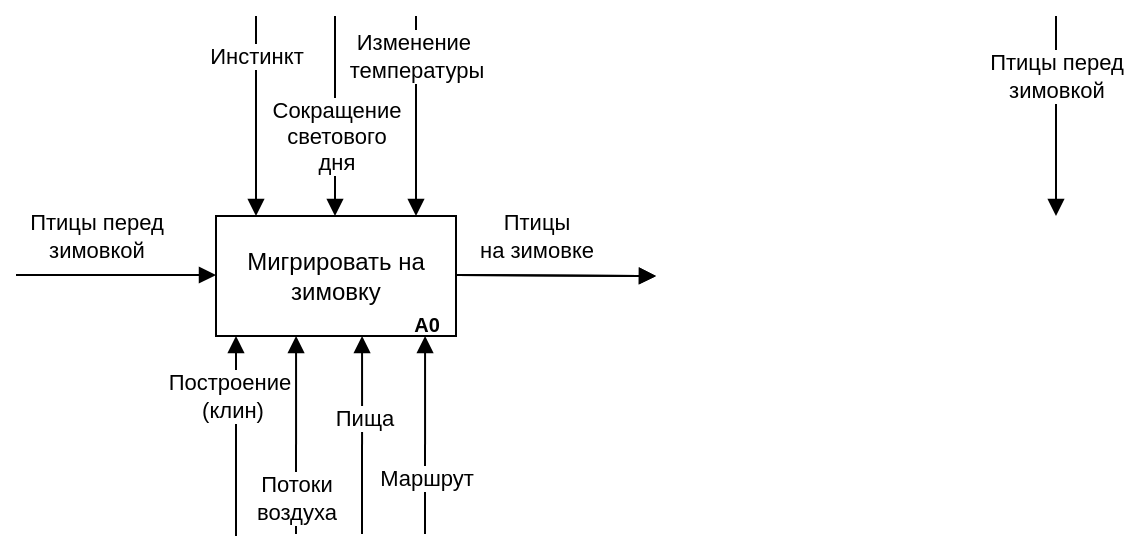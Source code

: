 <mxfile version="14.1.1" type="github" pages="3">
  <diagram id="a1l_N7e4YnOr30rmK-Lm" name="A0">
    <mxGraphModel dx="868" dy="483" grid="1" gridSize="10" guides="1" tooltips="1" connect="1" arrows="1" fold="1" page="1" pageScale="1" pageWidth="827" pageHeight="1169" math="0" shadow="0">
      <root>
        <mxCell id="0" />
        <mxCell id="1" parent="0" />
        <mxCell id="0YsIZkW4OqWsQRsxP1Tc-1" value="Мигрировать на зимовку" style="rounded=0;whiteSpace=wrap;html=1;" vertex="1" parent="1">
          <mxGeometry x="340" y="210" width="120" height="60" as="geometry" />
        </mxCell>
        <mxCell id="0YsIZkW4OqWsQRsxP1Tc-3" value="" style="endArrow=block;endFill=1;endSize=6;html=1;" edge="1" parent="1">
          <mxGeometry width="100" relative="1" as="geometry">
            <mxPoint x="240" y="239.5" as="sourcePoint" />
            <mxPoint x="340" y="239.5" as="targetPoint" />
          </mxGeometry>
        </mxCell>
        <mxCell id="0YsIZkW4OqWsQRsxP1Tc-6" value="Птицы перед &lt;br&gt;зимовкой" style="edgeLabel;html=1;align=center;verticalAlign=middle;resizable=0;points=[];" vertex="1" connectable="0" parent="0YsIZkW4OqWsQRsxP1Tc-3">
          <mxGeometry x="-0.36" y="1" relative="1" as="geometry">
            <mxPoint x="8" y="-18.5" as="offset" />
          </mxGeometry>
        </mxCell>
        <mxCell id="0YsIZkW4OqWsQRsxP1Tc-5" value="" style="endArrow=block;endFill=1;endSize=6;html=1;" edge="1" parent="1">
          <mxGeometry width="100" relative="1" as="geometry">
            <mxPoint x="460" y="239.5" as="sourcePoint" />
            <mxPoint x="560" y="240" as="targetPoint" />
          </mxGeometry>
        </mxCell>
        <mxCell id="0YsIZkW4OqWsQRsxP1Tc-7" value="Птицы &lt;br&gt;на зимовке" style="edgeLabel;html=1;align=center;verticalAlign=middle;resizable=0;points=[];" vertex="1" connectable="0" parent="0YsIZkW4OqWsQRsxP1Tc-5">
          <mxGeometry x="-0.2" y="-1" relative="1" as="geometry">
            <mxPoint y="-20.5" as="offset" />
          </mxGeometry>
        </mxCell>
        <mxCell id="0YsIZkW4OqWsQRsxP1Tc-8" value="&lt;font style=&quot;font-size: 10px&quot;&gt;А0&lt;/font&gt;" style="text;strokeColor=none;fillColor=none;html=1;fontSize=24;fontStyle=1;verticalAlign=middle;align=center;" vertex="1" parent="1">
          <mxGeometry x="430" y="250" width="30" height="20" as="geometry" />
        </mxCell>
        <mxCell id="0YsIZkW4OqWsQRsxP1Tc-9" value="" style="endArrow=block;endFill=1;endSize=6;html=1;" edge="1" parent="1">
          <mxGeometry width="100" relative="1" as="geometry">
            <mxPoint x="360" y="110" as="sourcePoint" />
            <mxPoint x="360" y="210" as="targetPoint" />
          </mxGeometry>
        </mxCell>
        <mxCell id="0YsIZkW4OqWsQRsxP1Tc-10" value="Инстинкт" style="edgeLabel;html=1;align=center;verticalAlign=middle;resizable=0;points=[];" vertex="1" connectable="0" parent="0YsIZkW4OqWsQRsxP1Tc-9">
          <mxGeometry x="-0.36" y="1" relative="1" as="geometry">
            <mxPoint x="-1" y="-12" as="offset" />
          </mxGeometry>
        </mxCell>
        <mxCell id="0YsIZkW4OqWsQRsxP1Tc-11" value="" style="endArrow=block;endFill=1;endSize=6;html=1;" edge="1" parent="1">
          <mxGeometry width="100" relative="1" as="geometry">
            <mxPoint x="399.5" y="110" as="sourcePoint" />
            <mxPoint x="399.5" y="210" as="targetPoint" />
          </mxGeometry>
        </mxCell>
        <mxCell id="0YsIZkW4OqWsQRsxP1Tc-12" value="Сокращение &lt;br&gt;светового &lt;br&gt;дня" style="edgeLabel;html=1;align=center;verticalAlign=middle;resizable=0;points=[];" vertex="1" connectable="0" parent="0YsIZkW4OqWsQRsxP1Tc-11">
          <mxGeometry x="-0.36" y="1" relative="1" as="geometry">
            <mxPoint x="-0.5" y="28" as="offset" />
          </mxGeometry>
        </mxCell>
        <mxCell id="0YsIZkW4OqWsQRsxP1Tc-13" value="" style="endArrow=block;endFill=1;endSize=6;html=1;" edge="1" parent="1">
          <mxGeometry width="100" relative="1" as="geometry">
            <mxPoint x="440" y="110" as="sourcePoint" />
            <mxPoint x="440" y="210" as="targetPoint" />
          </mxGeometry>
        </mxCell>
        <mxCell id="0YsIZkW4OqWsQRsxP1Tc-14" value="Изменение&amp;nbsp;&lt;br&gt;температуры" style="edgeLabel;html=1;align=center;verticalAlign=middle;resizable=0;points=[];" vertex="1" connectable="0" parent="0YsIZkW4OqWsQRsxP1Tc-13">
          <mxGeometry x="-0.36" y="1" relative="1" as="geometry">
            <mxPoint x="-1" y="-12" as="offset" />
          </mxGeometry>
        </mxCell>
        <mxCell id="0YsIZkW4OqWsQRsxP1Tc-15" value="" style="endArrow=block;endFill=1;endSize=6;html=1;" edge="1" parent="1">
          <mxGeometry width="100" relative="1" as="geometry">
            <mxPoint x="760" y="110" as="sourcePoint" />
            <mxPoint x="760" y="210" as="targetPoint" />
          </mxGeometry>
        </mxCell>
        <mxCell id="0YsIZkW4OqWsQRsxP1Tc-16" value="Птицы перед &lt;br&gt;зимовкой" style="edgeLabel;html=1;align=center;verticalAlign=middle;resizable=0;points=[];" vertex="1" connectable="0" parent="0YsIZkW4OqWsQRsxP1Tc-15">
          <mxGeometry x="-0.36" y="1" relative="1" as="geometry">
            <mxPoint x="-1" y="-2" as="offset" />
          </mxGeometry>
        </mxCell>
        <mxCell id="0YsIZkW4OqWsQRsxP1Tc-17" value="" style="endArrow=block;endFill=1;endSize=6;html=1;" edge="1" parent="1">
          <mxGeometry width="100" relative="1" as="geometry">
            <mxPoint x="350" y="370" as="sourcePoint" />
            <mxPoint x="350" y="270" as="targetPoint" />
          </mxGeometry>
        </mxCell>
        <mxCell id="0YsIZkW4OqWsQRsxP1Tc-18" value="Построение&amp;nbsp;&lt;br&gt;(клин)" style="edgeLabel;html=1;align=center;verticalAlign=middle;resizable=0;points=[];" vertex="1" connectable="0" parent="0YsIZkW4OqWsQRsxP1Tc-17">
          <mxGeometry x="-0.36" y="1" relative="1" as="geometry">
            <mxPoint x="-1" y="-38" as="offset" />
          </mxGeometry>
        </mxCell>
        <mxCell id="0YsIZkW4OqWsQRsxP1Tc-19" value="" style="endArrow=block;endFill=1;endSize=6;html=1;entryX=0.167;entryY=1.017;entryDx=0;entryDy=0;entryPerimeter=0;" edge="1" parent="1">
          <mxGeometry width="100" relative="1" as="geometry">
            <mxPoint x="380" y="368.98" as="sourcePoint" />
            <mxPoint x="380.04" y="270" as="targetPoint" />
          </mxGeometry>
        </mxCell>
        <mxCell id="0YsIZkW4OqWsQRsxP1Tc-20" value="Потоки&lt;br&gt;воздуха" style="edgeLabel;html=1;align=center;verticalAlign=middle;resizable=0;points=[];" vertex="1" connectable="0" parent="0YsIZkW4OqWsQRsxP1Tc-19">
          <mxGeometry x="-0.36" y="1" relative="1" as="geometry">
            <mxPoint x="0.99" y="13.02" as="offset" />
          </mxGeometry>
        </mxCell>
        <mxCell id="0YsIZkW4OqWsQRsxP1Tc-21" value="" style="endArrow=block;endFill=1;endSize=6;html=1;entryX=0.167;entryY=1.017;entryDx=0;entryDy=0;entryPerimeter=0;" edge="1" parent="1">
          <mxGeometry width="100" relative="1" as="geometry">
            <mxPoint x="413" y="368.98" as="sourcePoint" />
            <mxPoint x="413.04" y="270" as="targetPoint" />
          </mxGeometry>
        </mxCell>
        <mxCell id="0YsIZkW4OqWsQRsxP1Tc-22" value="Пища" style="edgeLabel;html=1;align=center;verticalAlign=middle;resizable=0;points=[];" vertex="1" connectable="0" parent="0YsIZkW4OqWsQRsxP1Tc-21">
          <mxGeometry x="-0.36" y="1" relative="1" as="geometry">
            <mxPoint x="1.99" y="-26.98" as="offset" />
          </mxGeometry>
        </mxCell>
        <mxCell id="0YsIZkW4OqWsQRsxP1Tc-23" value="" style="endArrow=block;endFill=1;endSize=6;html=1;entryX=0.167;entryY=1.017;entryDx=0;entryDy=0;entryPerimeter=0;" edge="1" parent="1">
          <mxGeometry width="100" relative="1" as="geometry">
            <mxPoint x="444.5" y="368.98" as="sourcePoint" />
            <mxPoint x="444.54" y="270" as="targetPoint" />
          </mxGeometry>
        </mxCell>
        <mxCell id="0YsIZkW4OqWsQRsxP1Tc-24" value="Маршрут" style="edgeLabel;html=1;align=center;verticalAlign=middle;resizable=0;points=[];" vertex="1" connectable="0" parent="0YsIZkW4OqWsQRsxP1Tc-23">
          <mxGeometry x="-0.36" y="1" relative="1" as="geometry">
            <mxPoint x="1.49" y="3.02" as="offset" />
          </mxGeometry>
        </mxCell>
        <mxCell id="0YsIZkW4OqWsQRsxP1Tc-25" value="" style="endArrow=block;endFill=1;endSize=6;html=1;" edge="1" parent="1">
          <mxGeometry width="100" relative="1" as="geometry">
            <mxPoint x="460" y="239.5" as="sourcePoint" />
            <mxPoint x="560" y="240" as="targetPoint" />
          </mxGeometry>
        </mxCell>
        <mxCell id="0YsIZkW4OqWsQRsxP1Tc-26" value="Птицы &lt;br&gt;на зимовке" style="edgeLabel;html=1;align=center;verticalAlign=middle;resizable=0;points=[];" vertex="1" connectable="0" parent="0YsIZkW4OqWsQRsxP1Tc-25">
          <mxGeometry x="-0.2" y="-1" relative="1" as="geometry">
            <mxPoint y="-20.5" as="offset" />
          </mxGeometry>
        </mxCell>
      </root>
    </mxGraphModel>
  </diagram>
  <diagram id="tQsqmImEph_u2vgmE_pg" name="A1">
    <mxGraphModel dx="868" dy="483" grid="1" gridSize="10" guides="1" tooltips="1" connect="1" arrows="1" fold="1" page="1" pageScale="1" pageWidth="827" pageHeight="1169" math="0" shadow="0">
      <root>
        <mxCell id="OH_VB5y63sYIIGxwyCCm-0" />
        <mxCell id="OH_VB5y63sYIIGxwyCCm-1" parent="OH_VB5y63sYIIGxwyCCm-0" />
        <mxCell id="LP-yya4gUa-kScGgPSBj-0" value="Набрать вес" style="rounded=0;whiteSpace=wrap;html=1;" vertex="1" parent="OH_VB5y63sYIIGxwyCCm-1">
          <mxGeometry x="120" y="140" width="120" height="60" as="geometry" />
        </mxCell>
        <mxCell id="LP-yya4gUa-kScGgPSBj-1" value="" style="endArrow=block;endFill=1;endSize=6;html=1;" edge="1" parent="OH_VB5y63sYIIGxwyCCm-1">
          <mxGeometry width="100" relative="1" as="geometry">
            <mxPoint x="20" y="169.5" as="sourcePoint" />
            <mxPoint x="120" y="169.5" as="targetPoint" />
          </mxGeometry>
        </mxCell>
        <mxCell id="LP-yya4gUa-kScGgPSBj-2" value="Птицы перед &lt;br&gt;зимовкой" style="edgeLabel;html=1;align=center;verticalAlign=middle;resizable=0;points=[];" vertex="1" connectable="0" parent="LP-yya4gUa-kScGgPSBj-1">
          <mxGeometry x="-0.36" y="1" relative="1" as="geometry">
            <mxPoint x="8" y="-18.5" as="offset" />
          </mxGeometry>
        </mxCell>
        <mxCell id="LP-yya4gUa-kScGgPSBj-5" value="&lt;font style=&quot;font-size: 10px&quot;&gt;А1&lt;/font&gt;" style="text;strokeColor=none;fillColor=none;html=1;fontSize=24;fontStyle=1;verticalAlign=middle;align=center;" vertex="1" parent="OH_VB5y63sYIIGxwyCCm-1">
          <mxGeometry x="210" y="180" width="30" height="20" as="geometry" />
        </mxCell>
        <mxCell id="LP-yya4gUa-kScGgPSBj-8" value="" style="endArrow=block;endFill=1;endSize=6;html=1;" edge="1" parent="OH_VB5y63sYIIGxwyCCm-1">
          <mxGeometry width="100" relative="1" as="geometry">
            <mxPoint x="150" y="40" as="sourcePoint" />
            <mxPoint x="150" y="140" as="targetPoint" />
          </mxGeometry>
        </mxCell>
        <mxCell id="LP-yya4gUa-kScGgPSBj-9" value="Сокращение &lt;br&gt;светового &lt;br&gt;дня" style="edgeLabel;html=1;align=center;verticalAlign=middle;resizable=0;points=[];" vertex="1" connectable="0" parent="LP-yya4gUa-kScGgPSBj-8">
          <mxGeometry x="-0.36" y="1" relative="1" as="geometry">
            <mxPoint x="-0.5" y="28" as="offset" />
          </mxGeometry>
        </mxCell>
        <mxCell id="LP-yya4gUa-kScGgPSBj-10" value="" style="endArrow=block;endFill=1;endSize=6;html=1;" edge="1" parent="OH_VB5y63sYIIGxwyCCm-1">
          <mxGeometry width="100" relative="1" as="geometry">
            <mxPoint x="200" y="40" as="sourcePoint" />
            <mxPoint x="200" y="140" as="targetPoint" />
          </mxGeometry>
        </mxCell>
        <mxCell id="LP-yya4gUa-kScGgPSBj-11" value="Изменение &lt;br&gt;температуры" style="edgeLabel;html=1;align=center;verticalAlign=middle;resizable=0;points=[];" vertex="1" connectable="0" parent="LP-yya4gUa-kScGgPSBj-10">
          <mxGeometry x="-0.36" y="1" relative="1" as="geometry">
            <mxPoint x="-1" y="-12" as="offset" />
          </mxGeometry>
        </mxCell>
        <mxCell id="LP-yya4gUa-kScGgPSBj-16" value="" style="endArrow=block;endFill=1;endSize=6;html=1;entryX=0.167;entryY=1.017;entryDx=0;entryDy=0;entryPerimeter=0;" edge="1" parent="OH_VB5y63sYIIGxwyCCm-1">
          <mxGeometry width="100" relative="1" as="geometry">
            <mxPoint x="179.5" y="298.98" as="sourcePoint" />
            <mxPoint x="179.54" y="200" as="targetPoint" />
          </mxGeometry>
        </mxCell>
        <mxCell id="LP-yya4gUa-kScGgPSBj-17" value="Пища" style="edgeLabel;html=1;align=center;verticalAlign=middle;resizable=0;points=[];" vertex="1" connectable="0" parent="LP-yya4gUa-kScGgPSBj-16">
          <mxGeometry x="-0.36" y="1" relative="1" as="geometry">
            <mxPoint x="1.99" y="-26.98" as="offset" />
          </mxGeometry>
        </mxCell>
        <mxCell id="LP-yya4gUa-kScGgPSBj-22" value="Сбиться в стаю" style="rounded=0;whiteSpace=wrap;html=1;" vertex="1" parent="OH_VB5y63sYIIGxwyCCm-1">
          <mxGeometry x="320" y="220" width="120" height="60" as="geometry" />
        </mxCell>
        <mxCell id="LP-yya4gUa-kScGgPSBj-27" value="&lt;font style=&quot;font-size: 10px&quot;&gt;А2&lt;/font&gt;" style="text;strokeColor=none;fillColor=none;html=1;fontSize=24;fontStyle=1;verticalAlign=middle;align=center;" vertex="1" parent="OH_VB5y63sYIIGxwyCCm-1">
          <mxGeometry x="410" y="260" width="30" height="20" as="geometry" />
        </mxCell>
        <mxCell id="LP-yya4gUa-kScGgPSBj-28" value="" style="endArrow=block;endFill=1;endSize=6;html=1;" edge="1" parent="OH_VB5y63sYIIGxwyCCm-1">
          <mxGeometry width="100" relative="1" as="geometry">
            <mxPoint x="340" y="120" as="sourcePoint" />
            <mxPoint x="340" y="220" as="targetPoint" />
          </mxGeometry>
        </mxCell>
        <mxCell id="LP-yya4gUa-kScGgPSBj-29" value="Инстинкт" style="edgeLabel;html=1;align=center;verticalAlign=middle;resizable=0;points=[];" vertex="1" connectable="0" parent="LP-yya4gUa-kScGgPSBj-28">
          <mxGeometry x="-0.36" y="1" relative="1" as="geometry">
            <mxPoint x="-1" y="-12" as="offset" />
          </mxGeometry>
        </mxCell>
        <mxCell id="LP-yya4gUa-kScGgPSBj-30" value="" style="endArrow=block;endFill=1;endSize=6;html=1;" edge="1" parent="OH_VB5y63sYIIGxwyCCm-1">
          <mxGeometry width="100" relative="1" as="geometry">
            <mxPoint x="379.5" y="120" as="sourcePoint" />
            <mxPoint x="379.5" y="220" as="targetPoint" />
          </mxGeometry>
        </mxCell>
        <mxCell id="LP-yya4gUa-kScGgPSBj-31" value="Сокращение &lt;br&gt;светового &lt;br&gt;дня" style="edgeLabel;html=1;align=center;verticalAlign=middle;resizable=0;points=[];" vertex="1" connectable="0" parent="LP-yya4gUa-kScGgPSBj-30">
          <mxGeometry x="-0.36" y="1" relative="1" as="geometry">
            <mxPoint x="-0.5" y="28" as="offset" />
          </mxGeometry>
        </mxCell>
        <mxCell id="LP-yya4gUa-kScGgPSBj-32" value="" style="endArrow=block;endFill=1;endSize=6;html=1;" edge="1" parent="OH_VB5y63sYIIGxwyCCm-1">
          <mxGeometry width="100" relative="1" as="geometry">
            <mxPoint x="420" y="120" as="sourcePoint" />
            <mxPoint x="420" y="220" as="targetPoint" />
          </mxGeometry>
        </mxCell>
        <mxCell id="LP-yya4gUa-kScGgPSBj-33" value="Изменение &lt;br&gt;температуры" style="edgeLabel;html=1;align=center;verticalAlign=middle;resizable=0;points=[];" vertex="1" connectable="0" parent="LP-yya4gUa-kScGgPSBj-32">
          <mxGeometry x="-0.36" y="1" relative="1" as="geometry">
            <mxPoint x="-1" y="-12" as="offset" />
          </mxGeometry>
        </mxCell>
        <mxCell id="LP-yya4gUa-kScGgPSBj-34" value="" style="endArrow=block;endFill=1;endSize=6;html=1;" edge="1" parent="OH_VB5y63sYIIGxwyCCm-1">
          <mxGeometry width="100" relative="1" as="geometry">
            <mxPoint x="379.5" y="380" as="sourcePoint" />
            <mxPoint x="379.5" y="280" as="targetPoint" />
          </mxGeometry>
        </mxCell>
        <mxCell id="LP-yya4gUa-kScGgPSBj-35" value="Построение&amp;nbsp;&lt;br&gt;(клин)" style="edgeLabel;html=1;align=center;verticalAlign=middle;resizable=0;points=[];" vertex="1" connectable="0" parent="LP-yya4gUa-kScGgPSBj-34">
          <mxGeometry x="-0.36" y="1" relative="1" as="geometry">
            <mxPoint x="-1" y="-38" as="offset" />
          </mxGeometry>
        </mxCell>
        <mxCell id="LP-yya4gUa-kScGgPSBj-66" value="Долететь до зимовки" style="rounded=0;whiteSpace=wrap;html=1;strokeWidth=2;" vertex="1" parent="OH_VB5y63sYIIGxwyCCm-1">
          <mxGeometry x="520" y="310" width="120" height="60" as="geometry" />
        </mxCell>
        <mxCell id="LP-yya4gUa-kScGgPSBj-69" value="" style="endArrow=block;endFill=1;endSize=6;html=1;" edge="1" parent="OH_VB5y63sYIIGxwyCCm-1">
          <mxGeometry width="100" relative="1" as="geometry">
            <mxPoint x="640" y="339.5" as="sourcePoint" />
            <mxPoint x="740" y="340" as="targetPoint" />
          </mxGeometry>
        </mxCell>
        <mxCell id="LP-yya4gUa-kScGgPSBj-70" value="Птицы &lt;br&gt;на зимовке" style="edgeLabel;html=1;align=center;verticalAlign=middle;resizable=0;points=[];" vertex="1" connectable="0" parent="LP-yya4gUa-kScGgPSBj-69">
          <mxGeometry x="-0.2" y="-1" relative="1" as="geometry">
            <mxPoint y="-20.5" as="offset" />
          </mxGeometry>
        </mxCell>
        <mxCell id="LP-yya4gUa-kScGgPSBj-71" value="&lt;font style=&quot;font-size: 10px&quot;&gt;А3&lt;/font&gt;" style="text;strokeColor=none;fillColor=none;html=1;fontSize=24;fontStyle=1;verticalAlign=middle;align=center;" vertex="1" parent="OH_VB5y63sYIIGxwyCCm-1">
          <mxGeometry x="610" y="350" width="30" height="20" as="geometry" />
        </mxCell>
        <mxCell id="LP-yya4gUa-kScGgPSBj-72" value="" style="endArrow=block;endFill=1;endSize=6;html=1;" edge="1" parent="OH_VB5y63sYIIGxwyCCm-1">
          <mxGeometry width="100" relative="1" as="geometry">
            <mxPoint x="540" y="210" as="sourcePoint" />
            <mxPoint x="540" y="310" as="targetPoint" />
          </mxGeometry>
        </mxCell>
        <mxCell id="LP-yya4gUa-kScGgPSBj-73" value="Инстинкт" style="edgeLabel;html=1;align=center;verticalAlign=middle;resizable=0;points=[];" vertex="1" connectable="0" parent="LP-yya4gUa-kScGgPSBj-72">
          <mxGeometry x="-0.36" y="1" relative="1" as="geometry">
            <mxPoint x="-1" y="-12" as="offset" />
          </mxGeometry>
        </mxCell>
        <mxCell id="LP-yya4gUa-kScGgPSBj-78" value="" style="endArrow=block;endFill=1;endSize=6;html=1;" edge="1" parent="OH_VB5y63sYIIGxwyCCm-1">
          <mxGeometry width="100" relative="1" as="geometry">
            <mxPoint x="530" y="470" as="sourcePoint" />
            <mxPoint x="530" y="370" as="targetPoint" />
          </mxGeometry>
        </mxCell>
        <mxCell id="LP-yya4gUa-kScGgPSBj-79" value="Построение&amp;nbsp;&lt;br&gt;(клин)" style="edgeLabel;html=1;align=center;verticalAlign=middle;resizable=0;points=[];" vertex="1" connectable="0" parent="LP-yya4gUa-kScGgPSBj-78">
          <mxGeometry x="-0.36" y="1" relative="1" as="geometry">
            <mxPoint x="-1" y="-38" as="offset" />
          </mxGeometry>
        </mxCell>
        <mxCell id="LP-yya4gUa-kScGgPSBj-80" value="" style="endArrow=block;endFill=1;endSize=6;html=1;entryX=0.167;entryY=1.017;entryDx=0;entryDy=0;entryPerimeter=0;" edge="1" parent="OH_VB5y63sYIIGxwyCCm-1">
          <mxGeometry width="100" relative="1" as="geometry">
            <mxPoint x="579.5" y="468.98" as="sourcePoint" />
            <mxPoint x="579.54" y="370" as="targetPoint" />
          </mxGeometry>
        </mxCell>
        <mxCell id="LP-yya4gUa-kScGgPSBj-81" value="Потоки&lt;br&gt;воздуха" style="edgeLabel;html=1;align=center;verticalAlign=middle;resizable=0;points=[];" vertex="1" connectable="0" parent="LP-yya4gUa-kScGgPSBj-80">
          <mxGeometry x="-0.36" y="1" relative="1" as="geometry">
            <mxPoint x="0.99" y="13.02" as="offset" />
          </mxGeometry>
        </mxCell>
        <mxCell id="LP-yya4gUa-kScGgPSBj-84" value="" style="endArrow=block;endFill=1;endSize=6;html=1;entryX=0.167;entryY=1.017;entryDx=0;entryDy=0;entryPerimeter=0;" edge="1" parent="OH_VB5y63sYIIGxwyCCm-1">
          <mxGeometry width="100" relative="1" as="geometry">
            <mxPoint x="624.5" y="468.98" as="sourcePoint" />
            <mxPoint x="624.54" y="370" as="targetPoint" />
          </mxGeometry>
        </mxCell>
        <mxCell id="LP-yya4gUa-kScGgPSBj-85" value="Маршрут" style="edgeLabel;html=1;align=center;verticalAlign=middle;resizable=0;points=[];" vertex="1" connectable="0" parent="LP-yya4gUa-kScGgPSBj-84">
          <mxGeometry x="-0.36" y="1" relative="1" as="geometry">
            <mxPoint x="1.49" y="3.02" as="offset" />
          </mxGeometry>
        </mxCell>
        <mxCell id="LP-yya4gUa-kScGgPSBj-86" value="" style="endArrow=block;endFill=1;endSize=6;html=1;" edge="1" parent="OH_VB5y63sYIIGxwyCCm-1">
          <mxGeometry width="100" relative="1" as="geometry">
            <mxPoint x="640" y="339.5" as="sourcePoint" />
            <mxPoint x="740" y="340" as="targetPoint" />
          </mxGeometry>
        </mxCell>
        <mxCell id="LP-yya4gUa-kScGgPSBj-87" value="Птицы &lt;br&gt;на зимовке" style="edgeLabel;html=1;align=center;verticalAlign=middle;resizable=0;points=[];" vertex="1" connectable="0" parent="LP-yya4gUa-kScGgPSBj-86">
          <mxGeometry x="-0.2" y="-1" relative="1" as="geometry">
            <mxPoint y="-20.5" as="offset" />
          </mxGeometry>
        </mxCell>
        <mxCell id="CLyidHFEwBWG_nQG-9Ew-0" value="" style="edgeStyle=elbowEdgeStyle;elbow=horizontal;endArrow=classic;html=1;exitX=1;exitY=0.5;exitDx=0;exitDy=0;entryX=0;entryY=0.5;entryDx=0;entryDy=0;" edge="1" parent="OH_VB5y63sYIIGxwyCCm-1" source="LP-yya4gUa-kScGgPSBj-0" target="LP-yya4gUa-kScGgPSBj-22">
          <mxGeometry width="50" height="50" relative="1" as="geometry">
            <mxPoint x="390" y="340" as="sourcePoint" />
            <mxPoint x="440" y="290" as="targetPoint" />
          </mxGeometry>
        </mxCell>
        <mxCell id="CLyidHFEwBWG_nQG-9Ew-1" value="Птицы, &lt;br&gt;накопившие жир" style="edgeLabel;html=1;align=center;verticalAlign=middle;resizable=0;points=[];" vertex="1" connectable="0" parent="CLyidHFEwBWG_nQG-9Ew-0">
          <mxGeometry x="0.232" y="-1" relative="1" as="geometry">
            <mxPoint x="-9" y="-9" as="offset" />
          </mxGeometry>
        </mxCell>
        <mxCell id="U7YPZj5BmoL1tiq7z2be-0" value="" style="endArrow=block;endFill=1;endSize=6;html=1;" edge="1" parent="OH_VB5y63sYIIGxwyCCm-1">
          <mxGeometry width="100" relative="1" as="geometry">
            <mxPoint x="610" y="210" as="sourcePoint" />
            <mxPoint x="610" y="310" as="targetPoint" />
          </mxGeometry>
        </mxCell>
        <mxCell id="U7YPZj5BmoL1tiq7z2be-1" value="Изменение &lt;br&gt;температуры" style="edgeLabel;html=1;align=center;verticalAlign=middle;resizable=0;points=[];" vertex="1" connectable="0" parent="U7YPZj5BmoL1tiq7z2be-0">
          <mxGeometry x="-0.36" y="1" relative="1" as="geometry">
            <mxPoint x="-1" y="-12" as="offset" />
          </mxGeometry>
        </mxCell>
        <mxCell id="U7YPZj5BmoL1tiq7z2be-2" value="" style="edgeStyle=elbowEdgeStyle;elbow=horizontal;endArrow=classic;html=1;exitX=1;exitY=0.5;exitDx=0;exitDy=0;entryX=0;entryY=0.5;entryDx=0;entryDy=0;" edge="1" parent="OH_VB5y63sYIIGxwyCCm-1" source="LP-yya4gUa-kScGgPSBj-22">
          <mxGeometry width="50" height="50" relative="1" as="geometry">
            <mxPoint x="470" y="250" as="sourcePoint" />
            <mxPoint x="520" y="340" as="targetPoint" />
          </mxGeometry>
        </mxCell>
        <mxCell id="U7YPZj5BmoL1tiq7z2be-3" value="Стая птиц, &lt;br&gt;готовых к перелету" style="edgeLabel;html=1;align=center;verticalAlign=middle;resizable=0;points=[];" vertex="1" connectable="0" parent="U7YPZj5BmoL1tiq7z2be-2">
          <mxGeometry x="0.232" y="-1" relative="1" as="geometry">
            <mxPoint y="-22" as="offset" />
          </mxGeometry>
        </mxCell>
      </root>
    </mxGraphModel>
  </diagram>
  <diagram id="2Dj15T6HdXENmlkO2UGp" name="A2">
    <mxGraphModel dx="868" dy="483" grid="1" gridSize="10" guides="1" tooltips="1" connect="1" arrows="1" fold="1" page="1" pageScale="1" pageWidth="827" pageHeight="1169" math="0" shadow="0">
      <root>
        <mxCell id="2cgiH2miufy0JObKvvkb-0" />
        <mxCell id="2cgiH2miufy0JObKvvkb-1" parent="2cgiH2miufy0JObKvvkb-0" />
        <mxCell id="mW2UITD-qJL9zxXSlkRW-0" value="Выстроиться клином" style="rounded=0;whiteSpace=wrap;html=1;" vertex="1" parent="2cgiH2miufy0JObKvvkb-1">
          <mxGeometry x="120" y="140" width="120" height="60" as="geometry" />
        </mxCell>
        <mxCell id="mW2UITD-qJL9zxXSlkRW-1" value="" style="endArrow=block;endFill=1;endSize=6;html=1;" edge="1" parent="2cgiH2miufy0JObKvvkb-1">
          <mxGeometry width="100" relative="1" as="geometry">
            <mxPoint x="20" y="169.5" as="sourcePoint" />
            <mxPoint x="120" y="169.5" as="targetPoint" />
          </mxGeometry>
        </mxCell>
        <mxCell id="mW2UITD-qJL9zxXSlkRW-2" value="Стая птиц,&amp;nbsp;&lt;br&gt;готовых к перелету" style="edgeLabel;html=1;align=center;verticalAlign=middle;resizable=0;points=[];" vertex="1" connectable="0" parent="mW2UITD-qJL9zxXSlkRW-1">
          <mxGeometry x="-0.36" y="1" relative="1" as="geometry">
            <mxPoint x="8" y="-18.5" as="offset" />
          </mxGeometry>
        </mxCell>
        <mxCell id="mW2UITD-qJL9zxXSlkRW-3" value="&lt;font style=&quot;font-size: 10px&quot;&gt;А31&lt;/font&gt;" style="text;strokeColor=none;fillColor=none;html=1;fontSize=24;fontStyle=1;verticalAlign=middle;align=center;" vertex="1" parent="2cgiH2miufy0JObKvvkb-1">
          <mxGeometry x="210" y="180" width="30" height="20" as="geometry" />
        </mxCell>
        <mxCell id="mW2UITD-qJL9zxXSlkRW-8" value="" style="endArrow=block;endFill=1;endSize=6;html=1;entryX=0.167;entryY=1.017;entryDx=0;entryDy=0;entryPerimeter=0;" edge="1" parent="2cgiH2miufy0JObKvvkb-1">
          <mxGeometry width="100" relative="1" as="geometry">
            <mxPoint x="179.5" y="298.98" as="sourcePoint" />
            <mxPoint x="179.54" y="200" as="targetPoint" />
          </mxGeometry>
        </mxCell>
        <mxCell id="mW2UITD-qJL9zxXSlkRW-9" value="Пища" style="edgeLabel;html=1;align=center;verticalAlign=middle;resizable=0;points=[];" vertex="1" connectable="0" parent="mW2UITD-qJL9zxXSlkRW-8">
          <mxGeometry x="-0.36" y="1" relative="1" as="geometry">
            <mxPoint x="1.99" y="-26.98" as="offset" />
          </mxGeometry>
        </mxCell>
        <mxCell id="mW2UITD-qJL9zxXSlkRW-10" value="Найти оптимальную скорость" style="rounded=0;whiteSpace=wrap;html=1;" vertex="1" parent="2cgiH2miufy0JObKvvkb-1">
          <mxGeometry x="320" y="220" width="120" height="60" as="geometry" />
        </mxCell>
        <mxCell id="mW2UITD-qJL9zxXSlkRW-11" value="&lt;font style=&quot;font-size: 10px&quot;&gt;А32&lt;/font&gt;" style="text;strokeColor=none;fillColor=none;html=1;fontSize=24;fontStyle=1;verticalAlign=middle;align=center;" vertex="1" parent="2cgiH2miufy0JObKvvkb-1">
          <mxGeometry x="410" y="260" width="30" height="20" as="geometry" />
        </mxCell>
        <mxCell id="mW2UITD-qJL9zxXSlkRW-18" value="" style="endArrow=block;endFill=1;endSize=6;html=1;" edge="1" parent="2cgiH2miufy0JObKvvkb-1">
          <mxGeometry width="100" relative="1" as="geometry">
            <mxPoint x="379.5" y="380" as="sourcePoint" />
            <mxPoint x="379.5" y="280" as="targetPoint" />
          </mxGeometry>
        </mxCell>
        <mxCell id="mW2UITD-qJL9zxXSlkRW-19" value="Построение&amp;nbsp;&lt;br&gt;(клин)" style="edgeLabel;html=1;align=center;verticalAlign=middle;resizable=0;points=[];" vertex="1" connectable="0" parent="mW2UITD-qJL9zxXSlkRW-18">
          <mxGeometry x="-0.36" y="1" relative="1" as="geometry">
            <mxPoint x="-1" y="-38" as="offset" />
          </mxGeometry>
        </mxCell>
        <mxCell id="mW2UITD-qJL9zxXSlkRW-20" value="Избежать опасностей" style="rounded=0;whiteSpace=wrap;html=1;strokeWidth=1;" vertex="1" parent="2cgiH2miufy0JObKvvkb-1">
          <mxGeometry x="520" y="310" width="120" height="60" as="geometry" />
        </mxCell>
        <mxCell id="mW2UITD-qJL9zxXSlkRW-23" value="&lt;font style=&quot;font-size: 10px&quot;&gt;А33&lt;/font&gt;" style="text;strokeColor=none;fillColor=none;html=1;fontSize=24;fontStyle=1;verticalAlign=middle;align=center;" vertex="1" parent="2cgiH2miufy0JObKvvkb-1">
          <mxGeometry x="610" y="350" width="30" height="20" as="geometry" />
        </mxCell>
        <mxCell id="mW2UITD-qJL9zxXSlkRW-26" value="" style="endArrow=block;endFill=1;endSize=6;html=1;" edge="1" parent="2cgiH2miufy0JObKvvkb-1">
          <mxGeometry width="100" relative="1" as="geometry">
            <mxPoint x="530" y="470" as="sourcePoint" />
            <mxPoint x="530" y="370" as="targetPoint" />
          </mxGeometry>
        </mxCell>
        <mxCell id="mW2UITD-qJL9zxXSlkRW-27" value="Построение&amp;nbsp;&lt;br&gt;(клин)" style="edgeLabel;html=1;align=center;verticalAlign=middle;resizable=0;points=[];" vertex="1" connectable="0" parent="mW2UITD-qJL9zxXSlkRW-26">
          <mxGeometry x="-0.36" y="1" relative="1" as="geometry">
            <mxPoint x="-1" y="-38" as="offset" />
          </mxGeometry>
        </mxCell>
        <mxCell id="mW2UITD-qJL9zxXSlkRW-28" value="" style="endArrow=block;endFill=1;endSize=6;html=1;entryX=0.167;entryY=1.017;entryDx=0;entryDy=0;entryPerimeter=0;" edge="1" parent="2cgiH2miufy0JObKvvkb-1">
          <mxGeometry width="100" relative="1" as="geometry">
            <mxPoint x="579.5" y="468.98" as="sourcePoint" />
            <mxPoint x="579.54" y="370" as="targetPoint" />
          </mxGeometry>
        </mxCell>
        <mxCell id="mW2UITD-qJL9zxXSlkRW-29" value="Потоки&lt;br&gt;воздуха" style="edgeLabel;html=1;align=center;verticalAlign=middle;resizable=0;points=[];" vertex="1" connectable="0" parent="mW2UITD-qJL9zxXSlkRW-28">
          <mxGeometry x="-0.36" y="1" relative="1" as="geometry">
            <mxPoint x="0.99" y="13.02" as="offset" />
          </mxGeometry>
        </mxCell>
        <mxCell id="mW2UITD-qJL9zxXSlkRW-30" value="" style="endArrow=block;endFill=1;endSize=6;html=1;entryX=0.167;entryY=1.017;entryDx=0;entryDy=0;entryPerimeter=0;" edge="1" parent="2cgiH2miufy0JObKvvkb-1">
          <mxGeometry width="100" relative="1" as="geometry">
            <mxPoint x="624.5" y="468.98" as="sourcePoint" />
            <mxPoint x="624.54" y="370" as="targetPoint" />
          </mxGeometry>
        </mxCell>
        <mxCell id="mW2UITD-qJL9zxXSlkRW-31" value="Маршрут" style="edgeLabel;html=1;align=center;verticalAlign=middle;resizable=0;points=[];" vertex="1" connectable="0" parent="mW2UITD-qJL9zxXSlkRW-30">
          <mxGeometry x="-0.36" y="1" relative="1" as="geometry">
            <mxPoint x="1.49" y="3.02" as="offset" />
          </mxGeometry>
        </mxCell>
        <mxCell id="mW2UITD-qJL9zxXSlkRW-34" value="" style="edgeStyle=elbowEdgeStyle;elbow=horizontal;endArrow=classic;html=1;exitX=1;exitY=0.5;exitDx=0;exitDy=0;entryX=0;entryY=0.5;entryDx=0;entryDy=0;" edge="1" parent="2cgiH2miufy0JObKvvkb-1" source="mW2UITD-qJL9zxXSlkRW-0" target="mW2UITD-qJL9zxXSlkRW-10">
          <mxGeometry width="50" height="50" relative="1" as="geometry">
            <mxPoint x="390" y="340" as="sourcePoint" />
            <mxPoint x="440" y="290" as="targetPoint" />
          </mxGeometry>
        </mxCell>
        <mxCell id="mW2UITD-qJL9zxXSlkRW-35" value="Стая, &lt;br&gt;выстроенная &lt;br&gt;клином" style="edgeLabel;html=1;align=center;verticalAlign=middle;resizable=0;points=[];" vertex="1" connectable="0" parent="mW2UITD-qJL9zxXSlkRW-34">
          <mxGeometry x="0.232" y="-1" relative="1" as="geometry">
            <mxPoint x="-9" y="-9" as="offset" />
          </mxGeometry>
        </mxCell>
        <mxCell id="mW2UITD-qJL9zxXSlkRW-38" value="" style="edgeStyle=elbowEdgeStyle;elbow=horizontal;endArrow=classic;html=1;exitX=1;exitY=0.5;exitDx=0;exitDy=0;entryX=0;entryY=0.5;entryDx=0;entryDy=0;" edge="1" parent="2cgiH2miufy0JObKvvkb-1" source="mW2UITD-qJL9zxXSlkRW-10">
          <mxGeometry width="50" height="50" relative="1" as="geometry">
            <mxPoint x="470" y="250" as="sourcePoint" />
            <mxPoint x="520" y="340" as="targetPoint" />
            <Array as="points">
              <mxPoint x="480" y="290" />
            </Array>
          </mxGeometry>
        </mxCell>
        <mxCell id="mW2UITD-qJL9zxXSlkRW-39" value="Стая, летящая &lt;br&gt;с оптимальной &lt;br&gt;скоростью" style="edgeLabel;html=1;align=center;verticalAlign=middle;resizable=0;points=[];" vertex="1" connectable="0" parent="mW2UITD-qJL9zxXSlkRW-38">
          <mxGeometry x="0.232" y="-1" relative="1" as="geometry">
            <mxPoint x="-9" y="-15" as="offset" />
          </mxGeometry>
        </mxCell>
        <mxCell id="mW2UITD-qJL9zxXSlkRW-40" value="Найти место зимовки" style="rounded=0;whiteSpace=wrap;html=1;strokeWidth=1;" vertex="1" parent="2cgiH2miufy0JObKvvkb-1">
          <mxGeometry x="741" y="360" width="120" height="60" as="geometry" />
        </mxCell>
        <mxCell id="mW2UITD-qJL9zxXSlkRW-41" value="" style="endArrow=block;endFill=1;endSize=6;html=1;" edge="1" parent="2cgiH2miufy0JObKvvkb-1">
          <mxGeometry width="100" relative="1" as="geometry">
            <mxPoint x="861" y="389.5" as="sourcePoint" />
            <mxPoint x="961" y="390" as="targetPoint" />
          </mxGeometry>
        </mxCell>
        <mxCell id="mW2UITD-qJL9zxXSlkRW-42" value="Птицы &lt;br&gt;на зимовке" style="edgeLabel;html=1;align=center;verticalAlign=middle;resizable=0;points=[];" vertex="1" connectable="0" parent="mW2UITD-qJL9zxXSlkRW-41">
          <mxGeometry x="-0.2" y="-1" relative="1" as="geometry">
            <mxPoint y="-20.5" as="offset" />
          </mxGeometry>
        </mxCell>
        <mxCell id="mW2UITD-qJL9zxXSlkRW-43" value="&lt;font style=&quot;font-size: 10px&quot;&gt;А34&lt;/font&gt;" style="text;strokeColor=none;fillColor=none;html=1;fontSize=24;fontStyle=1;verticalAlign=middle;align=center;" vertex="1" parent="2cgiH2miufy0JObKvvkb-1">
          <mxGeometry x="831" y="400" width="30" height="20" as="geometry" />
        </mxCell>
        <mxCell id="mW2UITD-qJL9zxXSlkRW-46" value="" style="endArrow=block;endFill=1;endSize=6;html=1;" edge="1" parent="2cgiH2miufy0JObKvvkb-1">
          <mxGeometry width="100" relative="1" as="geometry">
            <mxPoint x="751" y="520" as="sourcePoint" />
            <mxPoint x="751" y="420" as="targetPoint" />
          </mxGeometry>
        </mxCell>
        <mxCell id="mW2UITD-qJL9zxXSlkRW-47" value="Построение&amp;nbsp;&lt;br&gt;(клин)" style="edgeLabel;html=1;align=center;verticalAlign=middle;resizable=0;points=[];" vertex="1" connectable="0" parent="mW2UITD-qJL9zxXSlkRW-46">
          <mxGeometry x="-0.36" y="1" relative="1" as="geometry">
            <mxPoint x="-1" y="-38" as="offset" />
          </mxGeometry>
        </mxCell>
        <mxCell id="mW2UITD-qJL9zxXSlkRW-48" value="" style="endArrow=block;endFill=1;endSize=6;html=1;entryX=0.167;entryY=1.017;entryDx=0;entryDy=0;entryPerimeter=0;" edge="1" parent="2cgiH2miufy0JObKvvkb-1">
          <mxGeometry width="100" relative="1" as="geometry">
            <mxPoint x="800.5" y="518.98" as="sourcePoint" />
            <mxPoint x="800.54" y="420" as="targetPoint" />
          </mxGeometry>
        </mxCell>
        <mxCell id="mW2UITD-qJL9zxXSlkRW-49" value="Потоки&lt;br&gt;воздуха" style="edgeLabel;html=1;align=center;verticalAlign=middle;resizable=0;points=[];" vertex="1" connectable="0" parent="mW2UITD-qJL9zxXSlkRW-48">
          <mxGeometry x="-0.36" y="1" relative="1" as="geometry">
            <mxPoint x="0.99" y="13.02" as="offset" />
          </mxGeometry>
        </mxCell>
        <mxCell id="mW2UITD-qJL9zxXSlkRW-50" value="" style="endArrow=block;endFill=1;endSize=6;html=1;entryX=0.167;entryY=1.017;entryDx=0;entryDy=0;entryPerimeter=0;" edge="1" parent="2cgiH2miufy0JObKvvkb-1">
          <mxGeometry width="100" relative="1" as="geometry">
            <mxPoint x="845.5" y="518.98" as="sourcePoint" />
            <mxPoint x="845.54" y="420" as="targetPoint" />
          </mxGeometry>
        </mxCell>
        <mxCell id="mW2UITD-qJL9zxXSlkRW-51" value="Маршрут" style="edgeLabel;html=1;align=center;verticalAlign=middle;resizable=0;points=[];" vertex="1" connectable="0" parent="mW2UITD-qJL9zxXSlkRW-50">
          <mxGeometry x="-0.36" y="1" relative="1" as="geometry">
            <mxPoint x="1.49" y="3.02" as="offset" />
          </mxGeometry>
        </mxCell>
        <mxCell id="mW2UITD-qJL9zxXSlkRW-52" value="" style="endArrow=block;endFill=1;endSize=6;html=1;" edge="1" parent="2cgiH2miufy0JObKvvkb-1">
          <mxGeometry width="100" relative="1" as="geometry">
            <mxPoint x="861" y="389.5" as="sourcePoint" />
            <mxPoint x="961" y="390" as="targetPoint" />
          </mxGeometry>
        </mxCell>
        <mxCell id="mW2UITD-qJL9zxXSlkRW-53" value="Птицы &lt;br&gt;на зимовке" style="edgeLabel;html=1;align=center;verticalAlign=middle;resizable=0;points=[];" vertex="1" connectable="0" parent="mW2UITD-qJL9zxXSlkRW-52">
          <mxGeometry x="-0.2" y="-1" relative="1" as="geometry">
            <mxPoint y="-20.5" as="offset" />
          </mxGeometry>
        </mxCell>
        <mxCell id="mW2UITD-qJL9zxXSlkRW-54" value="" style="endArrow=block;endFill=1;endSize=6;html=1;" edge="1" parent="2cgiH2miufy0JObKvvkb-1">
          <mxGeometry width="100" relative="1" as="geometry">
            <mxPoint x="831" y="150" as="sourcePoint" />
            <mxPoint x="831" y="360" as="targetPoint" />
          </mxGeometry>
        </mxCell>
        <mxCell id="mW2UITD-qJL9zxXSlkRW-55" value="Изменение &lt;br&gt;температуры" style="edgeLabel;html=1;align=center;verticalAlign=middle;resizable=0;points=[];" vertex="1" connectable="0" parent="mW2UITD-qJL9zxXSlkRW-54">
          <mxGeometry x="-0.36" y="1" relative="1" as="geometry">
            <mxPoint x="-1" y="-12" as="offset" />
          </mxGeometry>
        </mxCell>
        <mxCell id="mW2UITD-qJL9zxXSlkRW-57" value="" style="edgeStyle=elbowEdgeStyle;elbow=horizontal;endArrow=classic;html=1;exitX=1;exitY=0.5;exitDx=0;exitDy=0;" edge="1" parent="2cgiH2miufy0JObKvvkb-1">
          <mxGeometry width="50" height="50" relative="1" as="geometry">
            <mxPoint x="640" y="340" as="sourcePoint" />
            <mxPoint x="740" y="400" as="targetPoint" />
          </mxGeometry>
        </mxCell>
        <mxCell id="mW2UITD-qJL9zxXSlkRW-58" value="Стая птиц, &lt;br&gt;готовых к перелету" style="edgeLabel;html=1;align=center;verticalAlign=middle;resizable=0;points=[];" vertex="1" connectable="0" parent="mW2UITD-qJL9zxXSlkRW-57">
          <mxGeometry x="0.232" y="-1" relative="1" as="geometry">
            <mxPoint y="-22" as="offset" />
          </mxGeometry>
        </mxCell>
        <mxCell id="mW2UITD-qJL9zxXSlkRW-60" value="" style="edgeStyle=elbowEdgeStyle;elbow=vertical;endArrow=classic;html=1;entryX=0.5;entryY=0;entryDx=0;entryDy=0;" edge="1" parent="2cgiH2miufy0JObKvvkb-1" target="mW2UITD-qJL9zxXSlkRW-10">
          <mxGeometry width="50" height="50" relative="1" as="geometry">
            <mxPoint x="380" y="100" as="sourcePoint" />
            <mxPoint x="480" y="110" as="targetPoint" />
          </mxGeometry>
        </mxCell>
        <mxCell id="mW2UITD-qJL9zxXSlkRW-61" value="" style="edgeStyle=elbowEdgeStyle;elbow=vertical;endArrow=classic;html=1;entryX=0.5;entryY=0;entryDx=0;entryDy=0;" edge="1" parent="2cgiH2miufy0JObKvvkb-1" target="mW2UITD-qJL9zxXSlkRW-0">
          <mxGeometry width="50" height="50" relative="1" as="geometry">
            <mxPoint x="380" y="100" as="sourcePoint" />
            <mxPoint x="379.5" y="220" as="targetPoint" />
            <Array as="points">
              <mxPoint x="280" y="100" />
              <mxPoint x="280" y="30" />
            </Array>
          </mxGeometry>
        </mxCell>
        <mxCell id="mW2UITD-qJL9zxXSlkRW-62" value="" style="edgeStyle=elbowEdgeStyle;elbow=vertical;endArrow=classic;html=1;entryX=0.5;entryY=0;entryDx=0;entryDy=0;" edge="1" parent="2cgiH2miufy0JObKvvkb-1">
          <mxGeometry width="50" height="50" relative="1" as="geometry">
            <mxPoint x="380" y="100" as="sourcePoint" />
            <mxPoint x="579.5" y="310" as="targetPoint" />
            <Array as="points">
              <mxPoint x="470" y="100" />
            </Array>
          </mxGeometry>
        </mxCell>
        <mxCell id="mW2UITD-qJL9zxXSlkRW-64" value="Инстинкт" style="edgeLabel;html=1;align=center;verticalAlign=middle;resizable=0;points=[];" vertex="1" connectable="0" parent="mW2UITD-qJL9zxXSlkRW-62">
          <mxGeometry x="-0.687" y="-1" relative="1" as="geometry">
            <mxPoint y="-11" as="offset" />
          </mxGeometry>
        </mxCell>
        <mxCell id="mW2UITD-qJL9zxXSlkRW-63" value="" style="edgeStyle=elbowEdgeStyle;elbow=vertical;endArrow=classic;html=1;entryX=0.25;entryY=0;entryDx=0;entryDy=0;" edge="1" parent="2cgiH2miufy0JObKvvkb-1" target="mW2UITD-qJL9zxXSlkRW-40">
          <mxGeometry width="50" height="50" relative="1" as="geometry">
            <mxPoint x="570" y="100" as="sourcePoint" />
            <mxPoint x="769.5" y="310" as="targetPoint" />
            <Array as="points">
              <mxPoint x="680" y="100" />
            </Array>
          </mxGeometry>
        </mxCell>
      </root>
    </mxGraphModel>
  </diagram>
</mxfile>
